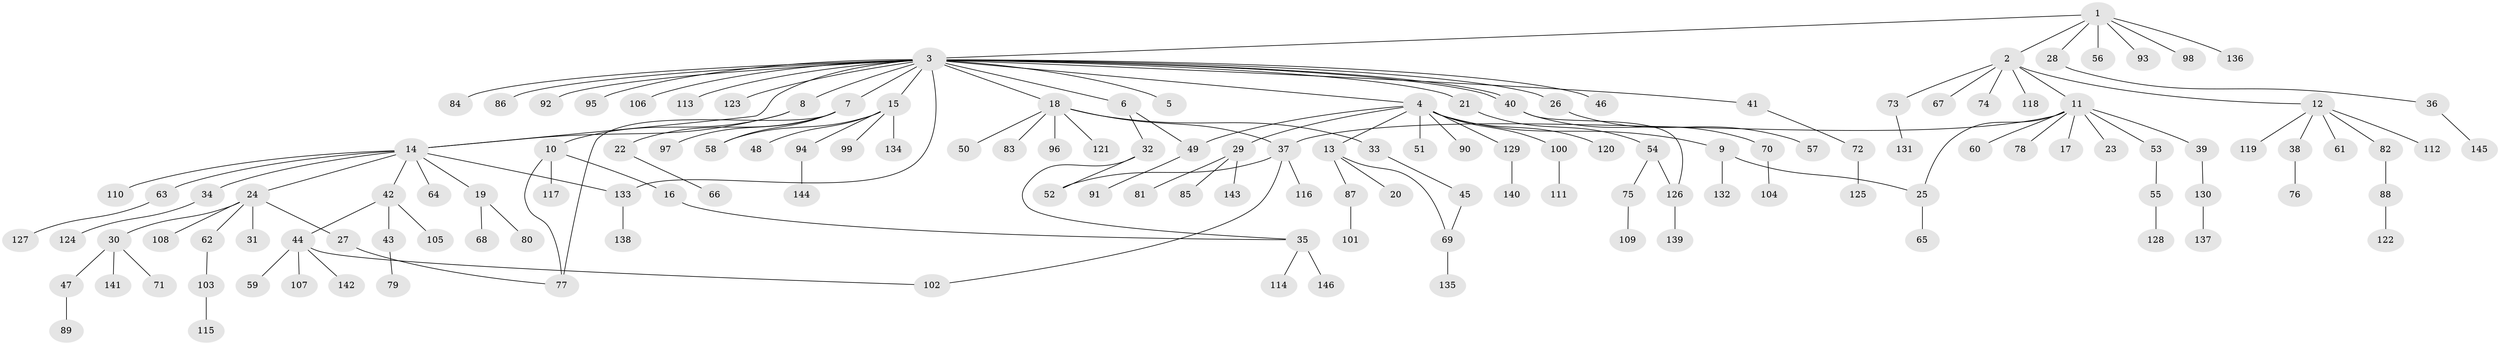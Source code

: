 // coarse degree distribution, {15: 0.023255813953488372, 1: 0.8372093023255814, 3: 0.06976744186046512, 9: 0.023255813953488372, 2: 0.023255813953488372, 19: 0.023255813953488372}
// Generated by graph-tools (version 1.1) at 2025/50/03/04/25 21:50:34]
// undirected, 146 vertices, 159 edges
graph export_dot {
graph [start="1"]
  node [color=gray90,style=filled];
  1;
  2;
  3;
  4;
  5;
  6;
  7;
  8;
  9;
  10;
  11;
  12;
  13;
  14;
  15;
  16;
  17;
  18;
  19;
  20;
  21;
  22;
  23;
  24;
  25;
  26;
  27;
  28;
  29;
  30;
  31;
  32;
  33;
  34;
  35;
  36;
  37;
  38;
  39;
  40;
  41;
  42;
  43;
  44;
  45;
  46;
  47;
  48;
  49;
  50;
  51;
  52;
  53;
  54;
  55;
  56;
  57;
  58;
  59;
  60;
  61;
  62;
  63;
  64;
  65;
  66;
  67;
  68;
  69;
  70;
  71;
  72;
  73;
  74;
  75;
  76;
  77;
  78;
  79;
  80;
  81;
  82;
  83;
  84;
  85;
  86;
  87;
  88;
  89;
  90;
  91;
  92;
  93;
  94;
  95;
  96;
  97;
  98;
  99;
  100;
  101;
  102;
  103;
  104;
  105;
  106;
  107;
  108;
  109;
  110;
  111;
  112;
  113;
  114;
  115;
  116;
  117;
  118;
  119;
  120;
  121;
  122;
  123;
  124;
  125;
  126;
  127;
  128;
  129;
  130;
  131;
  132;
  133;
  134;
  135;
  136;
  137;
  138;
  139;
  140;
  141;
  142;
  143;
  144;
  145;
  146;
  1 -- 2;
  1 -- 3;
  1 -- 28;
  1 -- 56;
  1 -- 93;
  1 -- 98;
  1 -- 136;
  2 -- 11;
  2 -- 12;
  2 -- 67;
  2 -- 73;
  2 -- 74;
  2 -- 118;
  3 -- 4;
  3 -- 5;
  3 -- 6;
  3 -- 7;
  3 -- 8;
  3 -- 14;
  3 -- 15;
  3 -- 18;
  3 -- 21;
  3 -- 26;
  3 -- 40;
  3 -- 40;
  3 -- 41;
  3 -- 46;
  3 -- 84;
  3 -- 86;
  3 -- 92;
  3 -- 95;
  3 -- 106;
  3 -- 113;
  3 -- 123;
  3 -- 133;
  4 -- 9;
  4 -- 13;
  4 -- 29;
  4 -- 49;
  4 -- 51;
  4 -- 90;
  4 -- 100;
  4 -- 120;
  4 -- 129;
  6 -- 32;
  6 -- 49;
  7 -- 22;
  7 -- 58;
  7 -- 77;
  7 -- 97;
  8 -- 10;
  8 -- 14;
  9 -- 25;
  9 -- 132;
  10 -- 16;
  10 -- 77;
  10 -- 117;
  11 -- 17;
  11 -- 23;
  11 -- 25;
  11 -- 37;
  11 -- 39;
  11 -- 53;
  11 -- 60;
  11 -- 78;
  12 -- 38;
  12 -- 61;
  12 -- 82;
  12 -- 112;
  12 -- 119;
  13 -- 20;
  13 -- 69;
  13 -- 87;
  14 -- 19;
  14 -- 24;
  14 -- 34;
  14 -- 42;
  14 -- 63;
  14 -- 64;
  14 -- 110;
  14 -- 133;
  15 -- 48;
  15 -- 58;
  15 -- 94;
  15 -- 99;
  15 -- 134;
  16 -- 35;
  18 -- 33;
  18 -- 37;
  18 -- 50;
  18 -- 83;
  18 -- 96;
  18 -- 121;
  19 -- 68;
  19 -- 80;
  21 -- 54;
  22 -- 66;
  24 -- 27;
  24 -- 30;
  24 -- 31;
  24 -- 62;
  24 -- 108;
  25 -- 65;
  26 -- 57;
  27 -- 77;
  28 -- 36;
  29 -- 81;
  29 -- 85;
  29 -- 143;
  30 -- 47;
  30 -- 71;
  30 -- 141;
  32 -- 35;
  32 -- 52;
  33 -- 45;
  34 -- 124;
  35 -- 114;
  35 -- 146;
  36 -- 145;
  37 -- 52;
  37 -- 102;
  37 -- 116;
  38 -- 76;
  39 -- 130;
  40 -- 70;
  40 -- 126;
  41 -- 72;
  42 -- 43;
  42 -- 44;
  42 -- 105;
  43 -- 79;
  44 -- 59;
  44 -- 102;
  44 -- 107;
  44 -- 142;
  45 -- 69;
  47 -- 89;
  49 -- 91;
  53 -- 55;
  54 -- 75;
  54 -- 126;
  55 -- 128;
  62 -- 103;
  63 -- 127;
  69 -- 135;
  70 -- 104;
  72 -- 125;
  73 -- 131;
  75 -- 109;
  82 -- 88;
  87 -- 101;
  88 -- 122;
  94 -- 144;
  100 -- 111;
  103 -- 115;
  126 -- 139;
  129 -- 140;
  130 -- 137;
  133 -- 138;
}
